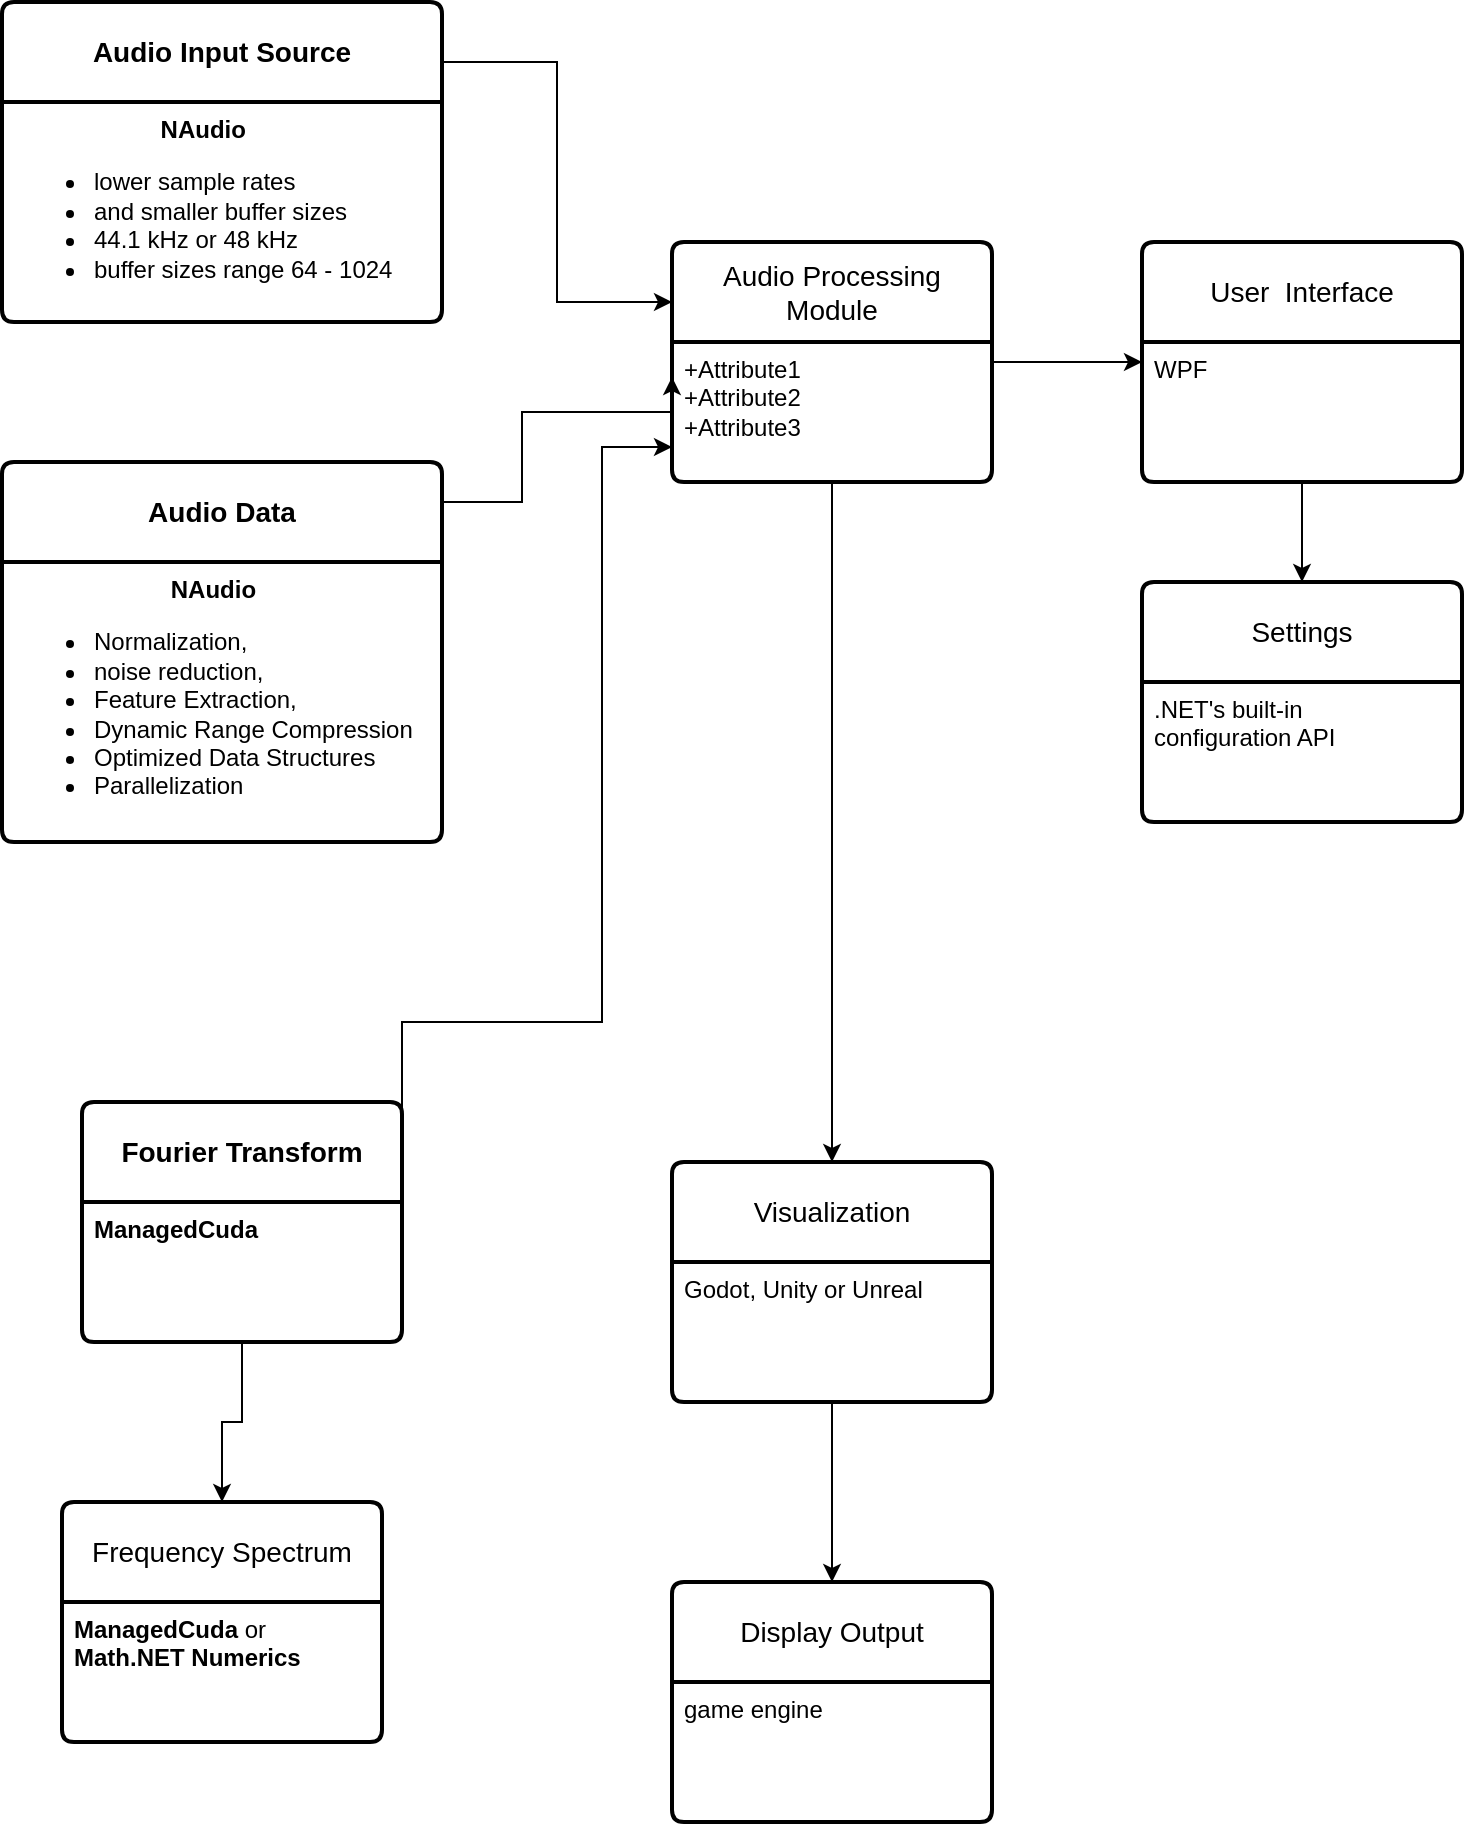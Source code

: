 <mxfile version="24.0.7" type="github">
  <diagram id="R2lEEEUBdFMjLlhIrx00" name="Page-1">
    <mxGraphModel dx="1892" dy="1070" grid="1" gridSize="10" guides="1" tooltips="1" connect="1" arrows="1" fold="1" page="1" pageScale="1" pageWidth="850" pageHeight="1100" math="0" shadow="0" extFonts="Permanent Marker^https://fonts.googleapis.com/css?family=Permanent+Marker">
      <root>
        <mxCell id="0" />
        <mxCell id="1" parent="0" />
        <mxCell id="srjO7iZtc9XJ6pqBWSTj-40" value="&lt;p&gt;&lt;strong&gt;Audio Input Source&lt;/strong&gt;&lt;/p&gt;" style="swimlane;childLayout=stackLayout;horizontal=1;startSize=50;horizontalStack=0;rounded=1;fontSize=14;fontStyle=0;strokeWidth=2;resizeParent=0;resizeLast=1;shadow=0;dashed=0;align=center;arcSize=4;whiteSpace=wrap;html=1;" vertex="1" parent="1">
          <mxGeometry x="10" y="60" width="220" height="160" as="geometry" />
        </mxCell>
        <mxCell id="srjO7iZtc9XJ6pqBWSTj-41" value="&lt;div align=&quot;center&quot;&gt;&lt;b&gt;NAudio&lt;/b&gt;&lt;/div&gt;&lt;ul&gt;&lt;li&gt;lower sample rates&amp;nbsp;&lt;/li&gt;&lt;li&gt;and smaller buffer sizes&lt;/li&gt;&lt;li&gt;44.1 kHz or 48 kHz&lt;/li&gt;&lt;li&gt;buffer sizes range 64 - 1024 &lt;/li&gt;&lt;/ul&gt;" style="align=left;strokeColor=none;fillColor=none;spacingLeft=4;fontSize=12;verticalAlign=top;resizable=0;rotatable=0;part=1;html=1;" vertex="1" parent="srjO7iZtc9XJ6pqBWSTj-40">
          <mxGeometry y="50" width="220" height="110" as="geometry" />
        </mxCell>
        <mxCell id="srjO7iZtc9XJ6pqBWSTj-42" value="&lt;p&gt;&lt;strong&gt;Audio Data&lt;/strong&gt;&lt;/p&gt;" style="swimlane;childLayout=stackLayout;horizontal=1;startSize=50;horizontalStack=0;rounded=1;fontSize=14;fontStyle=0;strokeWidth=2;resizeParent=0;resizeLast=1;shadow=0;dashed=0;align=center;arcSize=4;whiteSpace=wrap;html=1;" vertex="1" parent="1">
          <mxGeometry x="10" y="290" width="220" height="190" as="geometry" />
        </mxCell>
        <mxCell id="srjO7iZtc9XJ6pqBWSTj-43" value="&lt;div align=&quot;center&quot;&gt;&lt;b&gt;NAudio&lt;/b&gt;&lt;/div&gt;&lt;ul&gt;&lt;li&gt;Normalization,&amp;nbsp;&lt;/li&gt;&lt;li&gt;noise reduction,&lt;/li&gt;&lt;li&gt;Feature Extraction,&lt;/li&gt;&lt;li&gt;Dynamic Range Compression&lt;/li&gt;&lt;li&gt;Optimized Data Structures&lt;/li&gt;&lt;li&gt;Parallelization&lt;/li&gt;&lt;/ul&gt;" style="align=left;strokeColor=none;fillColor=none;spacingLeft=4;fontSize=12;verticalAlign=top;resizable=0;rotatable=0;part=1;html=1;" vertex="1" parent="srjO7iZtc9XJ6pqBWSTj-42">
          <mxGeometry y="50" width="220" height="140" as="geometry" />
        </mxCell>
        <mxCell id="srjO7iZtc9XJ6pqBWSTj-44" value="&lt;div&gt;&lt;b&gt;Fourier Transform&lt;/b&gt;&lt;/div&gt;" style="swimlane;childLayout=stackLayout;horizontal=1;startSize=50;horizontalStack=0;rounded=1;fontSize=14;fontStyle=0;strokeWidth=2;resizeParent=0;resizeLast=1;shadow=0;dashed=0;align=center;arcSize=4;whiteSpace=wrap;html=1;" vertex="1" parent="1">
          <mxGeometry x="50" y="610" width="160" height="120" as="geometry" />
        </mxCell>
        <mxCell id="srjO7iZtc9XJ6pqBWSTj-45" value="&lt;strong&gt;ManagedCuda&lt;/strong&gt;" style="align=left;strokeColor=none;fillColor=none;spacingLeft=4;fontSize=12;verticalAlign=top;resizable=0;rotatable=0;part=1;html=1;" vertex="1" parent="srjO7iZtc9XJ6pqBWSTj-44">
          <mxGeometry y="50" width="160" height="70" as="geometry" />
        </mxCell>
        <mxCell id="srjO7iZtc9XJ6pqBWSTj-46" value="Frequency Spectrum" style="swimlane;childLayout=stackLayout;horizontal=1;startSize=50;horizontalStack=0;rounded=1;fontSize=14;fontStyle=0;strokeWidth=2;resizeParent=0;resizeLast=1;shadow=0;dashed=0;align=center;arcSize=4;whiteSpace=wrap;html=1;" vertex="1" parent="1">
          <mxGeometry x="40" y="810" width="160" height="120" as="geometry" />
        </mxCell>
        <mxCell id="srjO7iZtc9XJ6pqBWSTj-47" value="&lt;div&gt;&lt;strong&gt;ManagedCuda&lt;/strong&gt; or &lt;strong&gt;&lt;br&gt;&lt;/strong&gt;&lt;/div&gt;&lt;div&gt;&lt;strong&gt;Math.NET Numerics&lt;/strong&gt;&lt;/div&gt;" style="align=left;strokeColor=none;fillColor=none;spacingLeft=4;fontSize=12;verticalAlign=top;resizable=0;rotatable=0;part=1;html=1;" vertex="1" parent="srjO7iZtc9XJ6pqBWSTj-46">
          <mxGeometry y="50" width="160" height="70" as="geometry" />
        </mxCell>
        <mxCell id="srjO7iZtc9XJ6pqBWSTj-50" value="Visualization" style="swimlane;childLayout=stackLayout;horizontal=1;startSize=50;horizontalStack=0;rounded=1;fontSize=14;fontStyle=0;strokeWidth=2;resizeParent=0;resizeLast=1;shadow=0;dashed=0;align=center;arcSize=4;whiteSpace=wrap;html=1;" vertex="1" parent="1">
          <mxGeometry x="345" y="640" width="160" height="120" as="geometry" />
        </mxCell>
        <mxCell id="srjO7iZtc9XJ6pqBWSTj-51" value="Godot, Unity or Unreal" style="align=left;strokeColor=none;fillColor=none;spacingLeft=4;fontSize=12;verticalAlign=top;resizable=0;rotatable=0;part=1;html=1;" vertex="1" parent="srjO7iZtc9XJ6pqBWSTj-50">
          <mxGeometry y="50" width="160" height="70" as="geometry" />
        </mxCell>
        <mxCell id="srjO7iZtc9XJ6pqBWSTj-52" value="Display Output" style="swimlane;childLayout=stackLayout;horizontal=1;startSize=50;horizontalStack=0;rounded=1;fontSize=14;fontStyle=0;strokeWidth=2;resizeParent=0;resizeLast=1;shadow=0;dashed=0;align=center;arcSize=4;whiteSpace=wrap;html=1;" vertex="1" parent="1">
          <mxGeometry x="345" y="850" width="160" height="120" as="geometry" />
        </mxCell>
        <mxCell id="srjO7iZtc9XJ6pqBWSTj-53" value="game engine" style="align=left;strokeColor=none;fillColor=none;spacingLeft=4;fontSize=12;verticalAlign=top;resizable=0;rotatable=0;part=1;html=1;" vertex="1" parent="srjO7iZtc9XJ6pqBWSTj-52">
          <mxGeometry y="50" width="160" height="70" as="geometry" />
        </mxCell>
        <mxCell id="srjO7iZtc9XJ6pqBWSTj-85" value="" style="edgeStyle=orthogonalEdgeStyle;rounded=0;orthogonalLoop=1;jettySize=auto;html=1;" edge="1" parent="1" source="srjO7iZtc9XJ6pqBWSTj-66" target="srjO7iZtc9XJ6pqBWSTj-83">
          <mxGeometry relative="1" as="geometry" />
        </mxCell>
        <mxCell id="srjO7iZtc9XJ6pqBWSTj-66" value="Audio Processing Module" style="swimlane;childLayout=stackLayout;horizontal=1;startSize=50;horizontalStack=0;rounded=1;fontSize=14;fontStyle=0;strokeWidth=2;resizeParent=0;resizeLast=1;shadow=0;dashed=0;align=center;arcSize=4;whiteSpace=wrap;html=1;" vertex="1" parent="1">
          <mxGeometry x="345" y="180" width="160" height="120" as="geometry" />
        </mxCell>
        <mxCell id="srjO7iZtc9XJ6pqBWSTj-67" value="+Attribute1&#xa;+Attribute2&#xa;+Attribute3" style="align=left;strokeColor=none;fillColor=none;spacingLeft=4;fontSize=12;verticalAlign=top;resizable=0;rotatable=0;part=1;html=1;" vertex="1" parent="srjO7iZtc9XJ6pqBWSTj-66">
          <mxGeometry y="50" width="160" height="70" as="geometry" />
        </mxCell>
        <mxCell id="srjO7iZtc9XJ6pqBWSTj-76" style="edgeStyle=orthogonalEdgeStyle;rounded=0;orthogonalLoop=1;jettySize=auto;html=1;exitX=1;exitY=0;exitDx=0;exitDy=0;entryX=0;entryY=0.25;entryDx=0;entryDy=0;" edge="1" parent="1" source="srjO7iZtc9XJ6pqBWSTj-41" target="srjO7iZtc9XJ6pqBWSTj-66">
          <mxGeometry relative="1" as="geometry" />
        </mxCell>
        <mxCell id="srjO7iZtc9XJ6pqBWSTj-77" style="edgeStyle=orthogonalEdgeStyle;rounded=0;orthogonalLoop=1;jettySize=auto;html=1;exitX=1;exitY=0;exitDx=0;exitDy=0;entryX=0;entryY=0.25;entryDx=0;entryDy=0;" edge="1" parent="1" source="srjO7iZtc9XJ6pqBWSTj-43" target="srjO7iZtc9XJ6pqBWSTj-67">
          <mxGeometry relative="1" as="geometry">
            <Array as="points">
              <mxPoint x="230" y="310" />
              <mxPoint x="270" y="310" />
              <mxPoint x="270" y="265" />
              <mxPoint x="345" y="265" />
            </Array>
          </mxGeometry>
        </mxCell>
        <mxCell id="srjO7iZtc9XJ6pqBWSTj-78" style="edgeStyle=orthogonalEdgeStyle;rounded=0;orthogonalLoop=1;jettySize=auto;html=1;exitX=1;exitY=0;exitDx=0;exitDy=0;entryX=0;entryY=0.75;entryDx=0;entryDy=0;" edge="1" parent="1" source="srjO7iZtc9XJ6pqBWSTj-45" target="srjO7iZtc9XJ6pqBWSTj-67">
          <mxGeometry relative="1" as="geometry">
            <Array as="points">
              <mxPoint x="210" y="570" />
              <mxPoint x="310" y="570" />
              <mxPoint x="310" y="283" />
            </Array>
          </mxGeometry>
        </mxCell>
        <mxCell id="srjO7iZtc9XJ6pqBWSTj-79" style="edgeStyle=orthogonalEdgeStyle;rounded=0;orthogonalLoop=1;jettySize=auto;html=1;exitX=0.5;exitY=1;exitDx=0;exitDy=0;entryX=0.5;entryY=0;entryDx=0;entryDy=0;" edge="1" parent="1" source="srjO7iZtc9XJ6pqBWSTj-45" target="srjO7iZtc9XJ6pqBWSTj-46">
          <mxGeometry relative="1" as="geometry" />
        </mxCell>
        <mxCell id="srjO7iZtc9XJ6pqBWSTj-80" style="edgeStyle=orthogonalEdgeStyle;rounded=0;orthogonalLoop=1;jettySize=auto;html=1;exitX=0.5;exitY=1;exitDx=0;exitDy=0;entryX=0.5;entryY=0;entryDx=0;entryDy=0;" edge="1" parent="1" source="srjO7iZtc9XJ6pqBWSTj-67" target="srjO7iZtc9XJ6pqBWSTj-50">
          <mxGeometry relative="1" as="geometry" />
        </mxCell>
        <mxCell id="srjO7iZtc9XJ6pqBWSTj-81" style="edgeStyle=orthogonalEdgeStyle;rounded=0;orthogonalLoop=1;jettySize=auto;html=1;exitX=0.5;exitY=1;exitDx=0;exitDy=0;entryX=0.5;entryY=0;entryDx=0;entryDy=0;" edge="1" parent="1" source="srjO7iZtc9XJ6pqBWSTj-51" target="srjO7iZtc9XJ6pqBWSTj-52">
          <mxGeometry relative="1" as="geometry" />
        </mxCell>
        <mxCell id="srjO7iZtc9XJ6pqBWSTj-89" value="" style="edgeStyle=orthogonalEdgeStyle;rounded=0;orthogonalLoop=1;jettySize=auto;html=1;" edge="1" parent="1" source="srjO7iZtc9XJ6pqBWSTj-83" target="srjO7iZtc9XJ6pqBWSTj-87">
          <mxGeometry relative="1" as="geometry" />
        </mxCell>
        <mxCell id="srjO7iZtc9XJ6pqBWSTj-83" value="&lt;div&gt;User&amp;nbsp; Interface&lt;/div&gt;" style="swimlane;childLayout=stackLayout;horizontal=1;startSize=50;horizontalStack=0;rounded=1;fontSize=14;fontStyle=0;strokeWidth=2;resizeParent=0;resizeLast=1;shadow=0;dashed=0;align=center;arcSize=4;whiteSpace=wrap;html=1;" vertex="1" parent="1">
          <mxGeometry x="580" y="180" width="160" height="120" as="geometry" />
        </mxCell>
        <mxCell id="srjO7iZtc9XJ6pqBWSTj-84" value="WPF" style="align=left;strokeColor=none;fillColor=none;spacingLeft=4;fontSize=12;verticalAlign=top;resizable=0;rotatable=0;part=1;html=1;" vertex="1" parent="srjO7iZtc9XJ6pqBWSTj-83">
          <mxGeometry y="50" width="160" height="70" as="geometry" />
        </mxCell>
        <mxCell id="srjO7iZtc9XJ6pqBWSTj-87" value="&lt;div&gt;Settings&lt;/div&gt;" style="swimlane;childLayout=stackLayout;horizontal=1;startSize=50;horizontalStack=0;rounded=1;fontSize=14;fontStyle=0;strokeWidth=2;resizeParent=0;resizeLast=1;shadow=0;dashed=0;align=center;arcSize=4;whiteSpace=wrap;html=1;" vertex="1" parent="1">
          <mxGeometry x="580" y="350" width="160" height="120" as="geometry" />
        </mxCell>
        <mxCell id="srjO7iZtc9XJ6pqBWSTj-88" value="&lt;div&gt;.NET&#39;s built-in&amp;nbsp;&lt;/div&gt;&lt;div&gt;configuration API&lt;/div&gt;" style="align=left;strokeColor=none;fillColor=none;spacingLeft=4;fontSize=12;verticalAlign=top;resizable=0;rotatable=0;part=1;html=1;" vertex="1" parent="srjO7iZtc9XJ6pqBWSTj-87">
          <mxGeometry y="50" width="160" height="70" as="geometry" />
        </mxCell>
      </root>
    </mxGraphModel>
  </diagram>
</mxfile>
